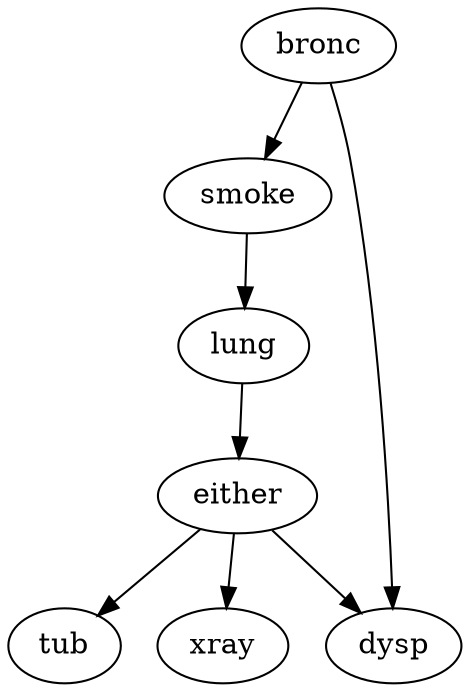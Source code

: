 digraph G {
    "bronc" -> "smoke";
    "bronc" -> "dysp";
    "either" -> "dysp";
    "either" -> "tub";
    "smoke" -> "lung";
    "either" -> "xray";
    "lung" -> "either";
}
